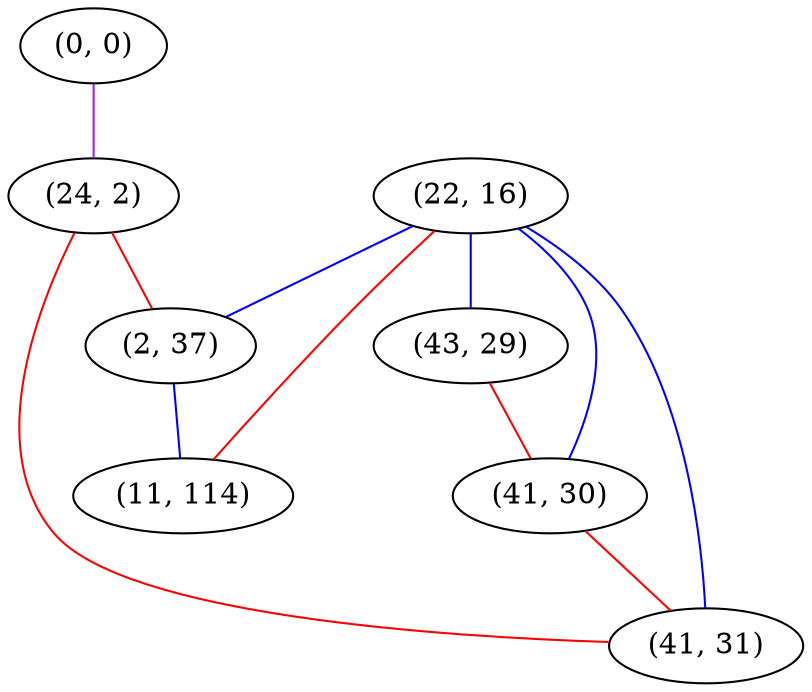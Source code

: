 graph "" {
"(0, 0)";
"(22, 16)";
"(43, 29)";
"(41, 30)";
"(24, 2)";
"(41, 31)";
"(2, 37)";
"(11, 114)";
"(0, 0)" -- "(24, 2)"  [color=purple, key=0, weight=4];
"(22, 16)" -- "(11, 114)"  [color=red, key=0, weight=1];
"(22, 16)" -- "(43, 29)"  [color=blue, key=0, weight=3];
"(22, 16)" -- "(41, 30)"  [color=blue, key=0, weight=3];
"(22, 16)" -- "(2, 37)"  [color=blue, key=0, weight=3];
"(22, 16)" -- "(41, 31)"  [color=blue, key=0, weight=3];
"(43, 29)" -- "(41, 30)"  [color=red, key=0, weight=1];
"(41, 30)" -- "(41, 31)"  [color=red, key=0, weight=1];
"(24, 2)" -- "(2, 37)"  [color=red, key=0, weight=1];
"(24, 2)" -- "(41, 31)"  [color=red, key=0, weight=1];
"(2, 37)" -- "(11, 114)"  [color=blue, key=0, weight=3];
}
